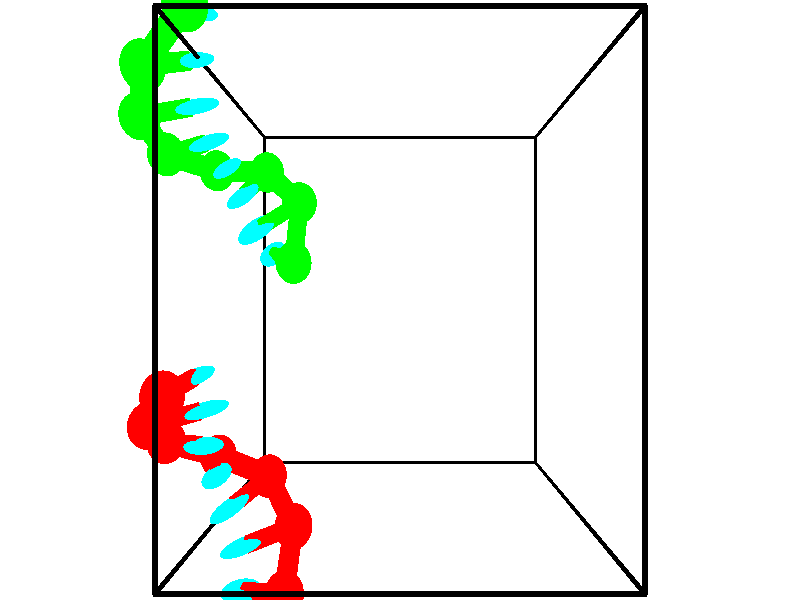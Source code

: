 // switches for output
#declare DRAW_BASES = 1; // possible values are 0, 1; only relevant for DNA ribbons
#declare DRAW_BASES_TYPE = 3; // possible values are 1, 2, 3; only relevant for DNA ribbons
#declare DRAW_FOG = 0; // set to 1 to enable fog

#include "colors.inc"

#include "transforms.inc"
background { rgb <1, 1, 1>}

#default {
   normal{
       ripples 0.25
       frequency 0.20
       turbulence 0.2
       lambda 5
   }
	finish {
		phong 0.1
		phong_size 40.
	}
}

// original window dimensions: 1024x640


// camera settings

camera {
	sky <-0, 1, 0>
	up <-0, 1, 0>
	right 1.6 * <1, 0, 0>
	location <2.5, 2.5, 11.1562>
	look_at <2.5, 2.5, 2.5>
	direction <0, 0, -8.6562>
	angle 67.0682
}


# declare cpy_camera_pos = <2.5, 2.5, 11.1562>;
# if (DRAW_FOG = 1)
fog {
	fog_type 2
	up vnormalize(cpy_camera_pos)
	color rgbt<1,1,1,0.3>
	distance 1e-5
	fog_alt 3e-3
	fog_offset 4
}
# end


// LIGHTS

# declare lum = 6;
global_settings {
	ambient_light rgb lum * <0.05, 0.05, 0.05>
	max_trace_level 15
}# declare cpy_direct_light_amount = 0.25;
light_source
{	1000 * <-1, -1, 1>,
	rgb lum * cpy_direct_light_amount
	parallel
}

light_source
{	1000 * <1, 1, -1>,
	rgb lum * cpy_direct_light_amount
	parallel
}

// strand 0

// nucleotide -1

// particle -1
sphere {
	<-0.280692, 1.561533, 4.092306> 0.250000
	pigment { color rgbt <1,0,0,0> }
	no_shadow
}
cylinder {
	<-0.182926, 1.632694, 3.711021>,  <-0.124267, 1.675391, 3.482251>, 0.100000
	pigment { color rgbt <1,0,0,0> }
	no_shadow
}
cylinder {
	<-0.182926, 1.632694, 3.711021>,  <-0.280692, 1.561533, 4.092306>, 0.100000
	pigment { color rgbt <1,0,0,0> }
	no_shadow
}

// particle -1
sphere {
	<-0.182926, 1.632694, 3.711021> 0.100000
	pigment { color rgbt <1,0,0,0> }
	no_shadow
}
sphere {
	0, 1
	scale<0.080000,0.200000,0.300000>
	matrix <0.210961, -0.969235, -0.126801,
		-0.946445, -0.170098, -0.274425,
		0.244414, 0.177903, -0.953212,
		-0.109602, 1.686065, 3.425058>
	pigment { color rgbt <0,1,1,0> }
	no_shadow
}
cylinder {
	<-0.686146, 1.174110, 3.511427>,  <-0.280692, 1.561533, 4.092306>, 0.130000
	pigment { color rgbt <1,0,0,0> }
	no_shadow
}

// nucleotide -1

// particle -1
sphere {
	<-0.686146, 1.174110, 3.511427> 0.250000
	pigment { color rgbt <1,0,0,0> }
	no_shadow
}
cylinder {
	<-0.313204, 1.251476, 3.389244>,  <-0.089439, 1.297896, 3.315934>, 0.100000
	pigment { color rgbt <1,0,0,0> }
	no_shadow
}
cylinder {
	<-0.313204, 1.251476, 3.389244>,  <-0.686146, 1.174110, 3.511427>, 0.100000
	pigment { color rgbt <1,0,0,0> }
	no_shadow
}

// particle -1
sphere {
	<-0.313204, 1.251476, 3.389244> 0.100000
	pigment { color rgbt <1,0,0,0> }
	no_shadow
}
sphere {
	0, 1
	scale<0.080000,0.200000,0.300000>
	matrix <0.170483, -0.980241, -0.100317,
		-0.318826, 0.041456, -0.946906,
		0.932355, 0.193415, -0.305458,
		-0.033497, 1.309501, 3.297606>
	pigment { color rgbt <0,1,1,0> }
	no_shadow
}
cylinder {
	<-0.698425, 0.883458, 2.891558>,  <-0.686146, 1.174110, 3.511427>, 0.130000
	pigment { color rgbt <1,0,0,0> }
	no_shadow
}

// nucleotide -1

// particle -1
sphere {
	<-0.698425, 0.883458, 2.891558> 0.250000
	pigment { color rgbt <1,0,0,0> }
	no_shadow
}
cylinder {
	<-0.346273, 0.895807, 3.080864>,  <-0.134982, 0.903217, 3.194447>, 0.100000
	pigment { color rgbt <1,0,0,0> }
	no_shadow
}
cylinder {
	<-0.346273, 0.895807, 3.080864>,  <-0.698425, 0.883458, 2.891558>, 0.100000
	pigment { color rgbt <1,0,0,0> }
	no_shadow
}

// particle -1
sphere {
	<-0.346273, 0.895807, 3.080864> 0.100000
	pigment { color rgbt <1,0,0,0> }
	no_shadow
}
sphere {
	0, 1
	scale<0.080000,0.200000,0.300000>
	matrix <0.087062, -0.991442, -0.097276,
		0.466211, 0.126843, -0.875533,
		0.880379, 0.030874, 0.473264,
		-0.082160, 0.905070, 3.222843>
	pigment { color rgbt <0,1,1,0> }
	no_shadow
}
cylinder {
	<-0.098309, 0.639116, 2.506437>,  <-0.698425, 0.883458, 2.891558>, 0.130000
	pigment { color rgbt <1,0,0,0> }
	no_shadow
}

// nucleotide -1

// particle -1
sphere {
	<-0.098309, 0.639116, 2.506437> 0.250000
	pigment { color rgbt <1,0,0,0> }
	no_shadow
}
cylinder {
	<0.002026, 0.596987, 2.891350>,  <0.062226, 0.571709, 3.122298>, 0.100000
	pigment { color rgbt <1,0,0,0> }
	no_shadow
}
cylinder {
	<0.002026, 0.596987, 2.891350>,  <-0.098309, 0.639116, 2.506437>, 0.100000
	pigment { color rgbt <1,0,0,0> }
	no_shadow
}

// particle -1
sphere {
	<0.002026, 0.596987, 2.891350> 0.100000
	pigment { color rgbt <1,0,0,0> }
	no_shadow
}
sphere {
	0, 1
	scale<0.080000,0.200000,0.300000>
	matrix <0.288182, -0.940867, -0.178100,
		0.924139, 0.321986, -0.205651,
		0.250836, -0.105324, 0.962283,
		0.077276, 0.565390, 3.180035>
	pigment { color rgbt <0,1,1,0> }
	no_shadow
}
cylinder {
	<0.636447, 0.415998, 2.577234>,  <-0.098309, 0.639116, 2.506437>, 0.130000
	pigment { color rgbt <1,0,0,0> }
	no_shadow
}

// nucleotide -1

// particle -1
sphere {
	<0.636447, 0.415998, 2.577234> 0.250000
	pigment { color rgbt <1,0,0,0> }
	no_shadow
}
cylinder {
	<0.402023, 0.284601, 2.873512>,  <0.261369, 0.205763, 3.051279>, 0.100000
	pigment { color rgbt <1,0,0,0> }
	no_shadow
}
cylinder {
	<0.402023, 0.284601, 2.873512>,  <0.636447, 0.415998, 2.577234>, 0.100000
	pigment { color rgbt <1,0,0,0> }
	no_shadow
}

// particle -1
sphere {
	<0.402023, 0.284601, 2.873512> 0.100000
	pigment { color rgbt <1,0,0,0> }
	no_shadow
}
sphere {
	0, 1
	scale<0.080000,0.200000,0.300000>
	matrix <0.333334, -0.930941, -0.149120,
		0.738528, 0.159506, 0.655083,
		-0.586058, -0.328491, 0.740695,
		0.226206, 0.186054, 3.095721>
	pigment { color rgbt <0,1,1,0> }
	no_shadow
}
cylinder {
	<1.073733, -0.027951, 3.063613>,  <0.636447, 0.415998, 2.577234>, 0.130000
	pigment { color rgbt <1,0,0,0> }
	no_shadow
}

// nucleotide -1

// particle -1
sphere {
	<1.073733, -0.027951, 3.063613> 0.250000
	pigment { color rgbt <1,0,0,0> }
	no_shadow
}
cylinder {
	<0.692383, -0.141342, 3.105019>,  <0.463573, -0.209377, 3.129862>, 0.100000
	pigment { color rgbt <1,0,0,0> }
	no_shadow
}
cylinder {
	<0.692383, -0.141342, 3.105019>,  <1.073733, -0.027951, 3.063613>, 0.100000
	pigment { color rgbt <1,0,0,0> }
	no_shadow
}

// particle -1
sphere {
	<0.692383, -0.141342, 3.105019> 0.100000
	pigment { color rgbt <1,0,0,0> }
	no_shadow
}
sphere {
	0, 1
	scale<0.080000,0.200000,0.300000>
	matrix <0.281260, -0.958966, -0.035736,
		0.109397, -0.004956, 0.993986,
		-0.953376, -0.283478, 0.103514,
		0.406370, -0.226386, 3.136073>
	pigment { color rgbt <0,1,1,0> }
	no_shadow
}
cylinder {
	<1.042723, -0.587366, 3.588875>,  <1.073733, -0.027951, 3.063613>, 0.130000
	pigment { color rgbt <1,0,0,0> }
	no_shadow
}

// nucleotide -1

// particle -1
sphere {
	<1.042723, -0.587366, 3.588875> 0.250000
	pigment { color rgbt <1,0,0,0> }
	no_shadow
}
cylinder {
	<0.688732, -0.633408, 3.408401>,  <0.476338, -0.661032, 3.300117>, 0.100000
	pigment { color rgbt <1,0,0,0> }
	no_shadow
}
cylinder {
	<0.688732, -0.633408, 3.408401>,  <1.042723, -0.587366, 3.588875>, 0.100000
	pigment { color rgbt <1,0,0,0> }
	no_shadow
}

// particle -1
sphere {
	<0.688732, -0.633408, 3.408401> 0.100000
	pigment { color rgbt <1,0,0,0> }
	no_shadow
}
sphere {
	0, 1
	scale<0.080000,0.200000,0.300000>
	matrix <0.209702, -0.963661, -0.165477,
		-0.415742, -0.241058, 0.876955,
		-0.884977, -0.115104, -0.451184,
		0.423239, -0.667939, 3.273046>
	pigment { color rgbt <0,1,1,0> }
	no_shadow
}
cylinder {
	<0.976828, -1.229032, 3.710187>,  <1.042723, -0.587366, 3.588875>, 0.130000
	pigment { color rgbt <1,0,0,0> }
	no_shadow
}

// nucleotide -1

// particle -1
sphere {
	<0.976828, -1.229032, 3.710187> 0.250000
	pigment { color rgbt <1,0,0,0> }
	no_shadow
}
cylinder {
	<0.692028, -1.158319, 3.438362>,  <0.521148, -1.115892, 3.275267>, 0.100000
	pigment { color rgbt <1,0,0,0> }
	no_shadow
}
cylinder {
	<0.692028, -1.158319, 3.438362>,  <0.976828, -1.229032, 3.710187>, 0.100000
	pigment { color rgbt <1,0,0,0> }
	no_shadow
}

// particle -1
sphere {
	<0.692028, -1.158319, 3.438362> 0.100000
	pigment { color rgbt <1,0,0,0> }
	no_shadow
}
sphere {
	0, 1
	scale<0.080000,0.200000,0.300000>
	matrix <0.033102, -0.958264, -0.283963,
		-0.701400, -0.224676, 0.676431,
		-0.711999, 0.176781, -0.679563,
		0.478428, -1.105285, 3.234493>
	pigment { color rgbt <0,1,1,0> }
	no_shadow
}
// strand 1

// nucleotide -1

// particle -1
sphere {
	<1.001664, 2.938133, 2.657759> 0.250000
	pigment { color rgbt <0,1,0,0> }
	no_shadow
}
cylinder {
	<0.769695, 3.015633, 2.341240>,  <0.630514, 3.062132, 2.151329>, 0.100000
	pigment { color rgbt <0,1,0,0> }
	no_shadow
}
cylinder {
	<0.769695, 3.015633, 2.341240>,  <1.001664, 2.938133, 2.657759>, 0.100000
	pigment { color rgbt <0,1,0,0> }
	no_shadow
}

// particle -1
sphere {
	<0.769695, 3.015633, 2.341240> 0.100000
	pigment { color rgbt <0,1,0,0> }
	no_shadow
}
sphere {
	0, 1
	scale<0.080000,0.200000,0.300000>
	matrix <-0.497176, 0.685290, 0.532160,
		0.645374, 0.702025, -0.301087,
		-0.579922, 0.193749, -0.791298,
		0.595719, 3.073757, 2.103851>
	pigment { color rgbt <0,1,1,0> }
	no_shadow
}
cylinder {
	<1.034198, 3.680273, 2.348699>,  <1.001664, 2.938133, 2.657759>, 0.130000
	pigment { color rgbt <0,1,0,0> }
	no_shadow
}

// nucleotide -1

// particle -1
sphere {
	<1.034198, 3.680273, 2.348699> 0.250000
	pigment { color rgbt <0,1,0,0> }
	no_shadow
}
cylinder {
	<0.680243, 3.494278, 2.359711>,  <0.467869, 3.382681, 2.366318>, 0.100000
	pigment { color rgbt <0,1,0,0> }
	no_shadow
}
cylinder {
	<0.680243, 3.494278, 2.359711>,  <1.034198, 3.680273, 2.348699>, 0.100000
	pigment { color rgbt <0,1,0,0> }
	no_shadow
}

// particle -1
sphere {
	<0.680243, 3.494278, 2.359711> 0.100000
	pigment { color rgbt <0,1,0,0> }
	no_shadow
}
sphere {
	0, 1
	scale<0.080000,0.200000,0.300000>
	matrix <-0.323429, 0.655878, 0.682069,
		-0.335209, 0.594652, -0.730769,
		-0.884889, -0.464988, 0.027529,
		0.414776, 3.354782, 2.367969>
	pigment { color rgbt <0,1,1,0> }
	no_shadow
}
cylinder {
	<0.498572, 4.101932, 2.056002>,  <1.034198, 3.680273, 2.348699>, 0.130000
	pigment { color rgbt <0,1,0,0> }
	no_shadow
}

// nucleotide -1

// particle -1
sphere {
	<0.498572, 4.101932, 2.056002> 0.250000
	pigment { color rgbt <0,1,0,0> }
	no_shadow
}
cylinder {
	<0.370138, 3.888096, 2.368698>,  <0.293078, 3.759794, 2.556316>, 0.100000
	pigment { color rgbt <0,1,0,0> }
	no_shadow
}
cylinder {
	<0.370138, 3.888096, 2.368698>,  <0.498572, 4.101932, 2.056002>, 0.100000
	pigment { color rgbt <0,1,0,0> }
	no_shadow
}

// particle -1
sphere {
	<0.370138, 3.888096, 2.368698> 0.100000
	pigment { color rgbt <0,1,0,0> }
	no_shadow
}
sphere {
	0, 1
	scale<0.080000,0.200000,0.300000>
	matrix <-0.312888, 0.838977, 0.445217,
		-0.893871, -0.101644, -0.436650,
		-0.321086, -0.534589, 0.781741,
		0.273812, 3.727719, 2.603220>
	pigment { color rgbt <0,1,1,0> }
	no_shadow
}
cylinder {
	<-0.216392, 4.097908, 2.191956>,  <0.498572, 4.101932, 2.056002>, 0.130000
	pigment { color rgbt <0,1,0,0> }
	no_shadow
}

// nucleotide -1

// particle -1
sphere {
	<-0.216392, 4.097908, 2.191956> 0.250000
	pigment { color rgbt <0,1,0,0> }
	no_shadow
}
cylinder {
	<-0.031557, 4.051094, 2.543587>,  <0.079344, 4.023006, 2.754565>, 0.100000
	pigment { color rgbt <0,1,0,0> }
	no_shadow
}
cylinder {
	<-0.031557, 4.051094, 2.543587>,  <-0.216392, 4.097908, 2.191956>, 0.100000
	pigment { color rgbt <0,1,0,0> }
	no_shadow
}

// particle -1
sphere {
	<-0.031557, 4.051094, 2.543587> 0.100000
	pigment { color rgbt <0,1,0,0> }
	no_shadow
}
sphere {
	0, 1
	scale<0.080000,0.200000,0.300000>
	matrix <-0.420678, 0.843705, 0.333455,
		-0.780708, -0.523895, 0.340632,
		0.462088, -0.117035, 0.879078,
		0.107069, 4.015984, 2.807310>
	pigment { color rgbt <0,1,1,0> }
	no_shadow
}
cylinder {
	<-0.748932, 4.185808, 2.759548>,  <-0.216392, 4.097908, 2.191956>, 0.130000
	pigment { color rgbt <0,1,0,0> }
	no_shadow
}

// nucleotide -1

// particle -1
sphere {
	<-0.748932, 4.185808, 2.759548> 0.250000
	pigment { color rgbt <0,1,0,0> }
	no_shadow
}
cylinder {
	<-0.372564, 4.240116, 2.883636>,  <-0.146744, 4.272701, 2.958090>, 0.100000
	pigment { color rgbt <0,1,0,0> }
	no_shadow
}
cylinder {
	<-0.372564, 4.240116, 2.883636>,  <-0.748932, 4.185808, 2.759548>, 0.100000
	pigment { color rgbt <0,1,0,0> }
	no_shadow
}

// particle -1
sphere {
	<-0.372564, 4.240116, 2.883636> 0.100000
	pigment { color rgbt <0,1,0,0> }
	no_shadow
}
sphere {
	0, 1
	scale<0.080000,0.200000,0.300000>
	matrix <-0.245569, 0.904366, 0.349024,
		-0.233167, -0.404584, 0.884276,
		0.940919, 0.135770, 0.310222,
		-0.090288, 4.280847, 2.976703>
	pigment { color rgbt <0,1,1,0> }
	no_shadow
}
cylinder {
	<-0.829586, 4.459149, 3.431482>,  <-0.748932, 4.185808, 2.759548>, 0.130000
	pigment { color rgbt <0,1,0,0> }
	no_shadow
}

// nucleotide -1

// particle -1
sphere {
	<-0.829586, 4.459149, 3.431482> 0.250000
	pigment { color rgbt <0,1,0,0> }
	no_shadow
}
cylinder {
	<-0.451622, 4.545734, 3.333267>,  <-0.224844, 4.597685, 3.274338>, 0.100000
	pigment { color rgbt <0,1,0,0> }
	no_shadow
}
cylinder {
	<-0.451622, 4.545734, 3.333267>,  <-0.829586, 4.459149, 3.431482>, 0.100000
	pigment { color rgbt <0,1,0,0> }
	no_shadow
}

// particle -1
sphere {
	<-0.451622, 4.545734, 3.333267> 0.100000
	pigment { color rgbt <0,1,0,0> }
	no_shadow
}
sphere {
	0, 1
	scale<0.080000,0.200000,0.300000>
	matrix <-0.118192, 0.925143, 0.360750,
		0.305245, -0.311855, 0.899762,
		0.944910, 0.216462, -0.245537,
		-0.168149, 4.610673, 3.259606>
	pigment { color rgbt <0,1,1,0> }
	no_shadow
}
cylinder {
	<-0.514604, 4.790031, 4.081678>,  <-0.829586, 4.459149, 3.431482>, 0.130000
	pigment { color rgbt <0,1,0,0> }
	no_shadow
}

// nucleotide -1

// particle -1
sphere {
	<-0.514604, 4.790031, 4.081678> 0.250000
	pigment { color rgbt <0,1,0,0> }
	no_shadow
}
cylinder {
	<-0.284115, 4.917976, 3.780838>,  <-0.145821, 4.994743, 3.600334>, 0.100000
	pigment { color rgbt <0,1,0,0> }
	no_shadow
}
cylinder {
	<-0.284115, 4.917976, 3.780838>,  <-0.514604, 4.790031, 4.081678>, 0.100000
	pigment { color rgbt <0,1,0,0> }
	no_shadow
}

// particle -1
sphere {
	<-0.284115, 4.917976, 3.780838> 0.100000
	pigment { color rgbt <0,1,0,0> }
	no_shadow
}
sphere {
	0, 1
	scale<0.080000,0.200000,0.300000>
	matrix <-0.083280, 0.938424, 0.335298,
		0.813038, -0.130572, 0.567380,
		0.576223, 0.319862, -0.752100,
		-0.111248, 5.013935, 3.555208>
	pigment { color rgbt <0,1,1,0> }
	no_shadow
}
cylinder {
	<0.098793, 5.255192, 4.422475>,  <-0.514604, 4.790031, 4.081678>, 0.130000
	pigment { color rgbt <0,1,0,0> }
	no_shadow
}

// nucleotide -1

// particle -1
sphere {
	<0.098793, 5.255192, 4.422475> 0.250000
	pigment { color rgbt <0,1,0,0> }
	no_shadow
}
cylinder {
	<0.071497, 5.363274, 4.038322>,  <0.055119, 5.428123, 3.807831>, 0.100000
	pigment { color rgbt <0,1,0,0> }
	no_shadow
}
cylinder {
	<0.071497, 5.363274, 4.038322>,  <0.098793, 5.255192, 4.422475>, 0.100000
	pigment { color rgbt <0,1,0,0> }
	no_shadow
}

// particle -1
sphere {
	<0.071497, 5.363274, 4.038322> 0.100000
	pigment { color rgbt <0,1,0,0> }
	no_shadow
}
sphere {
	0, 1
	scale<0.080000,0.200000,0.300000>
	matrix <0.117942, 0.958060, 0.261171,
		0.990673, -0.095447, -0.097247,
		-0.068241, 0.270205, -0.960381,
		0.051025, 5.444335, 3.750208>
	pigment { color rgbt <0,1,1,0> }
	no_shadow
}
// box output
cylinder {
	<0.000000, 0.000000, 0.000000>,  <5.000000, 0.000000, 0.000000>, 0.025000
	pigment { color rgbt <0,0,0,0> }
	no_shadow
}
cylinder {
	<0.000000, 0.000000, 0.000000>,  <0.000000, 5.000000, 0.000000>, 0.025000
	pigment { color rgbt <0,0,0,0> }
	no_shadow
}
cylinder {
	<0.000000, 0.000000, 0.000000>,  <0.000000, 0.000000, 5.000000>, 0.025000
	pigment { color rgbt <0,0,0,0> }
	no_shadow
}
cylinder {
	<5.000000, 5.000000, 5.000000>,  <0.000000, 5.000000, 5.000000>, 0.025000
	pigment { color rgbt <0,0,0,0> }
	no_shadow
}
cylinder {
	<5.000000, 5.000000, 5.000000>,  <5.000000, 0.000000, 5.000000>, 0.025000
	pigment { color rgbt <0,0,0,0> }
	no_shadow
}
cylinder {
	<5.000000, 5.000000, 5.000000>,  <5.000000, 5.000000, 0.000000>, 0.025000
	pigment { color rgbt <0,0,0,0> }
	no_shadow
}
cylinder {
	<0.000000, 0.000000, 5.000000>,  <0.000000, 5.000000, 5.000000>, 0.025000
	pigment { color rgbt <0,0,0,0> }
	no_shadow
}
cylinder {
	<0.000000, 0.000000, 5.000000>,  <5.000000, 0.000000, 5.000000>, 0.025000
	pigment { color rgbt <0,0,0,0> }
	no_shadow
}
cylinder {
	<5.000000, 5.000000, 0.000000>,  <0.000000, 5.000000, 0.000000>, 0.025000
	pigment { color rgbt <0,0,0,0> }
	no_shadow
}
cylinder {
	<5.000000, 5.000000, 0.000000>,  <5.000000, 0.000000, 0.000000>, 0.025000
	pigment { color rgbt <0,0,0,0> }
	no_shadow
}
cylinder {
	<5.000000, 0.000000, 5.000000>,  <5.000000, 0.000000, 0.000000>, 0.025000
	pigment { color rgbt <0,0,0,0> }
	no_shadow
}
cylinder {
	<0.000000, 5.000000, 0.000000>,  <0.000000, 5.000000, 5.000000>, 0.025000
	pigment { color rgbt <0,0,0,0> }
	no_shadow
}
// end of box output
